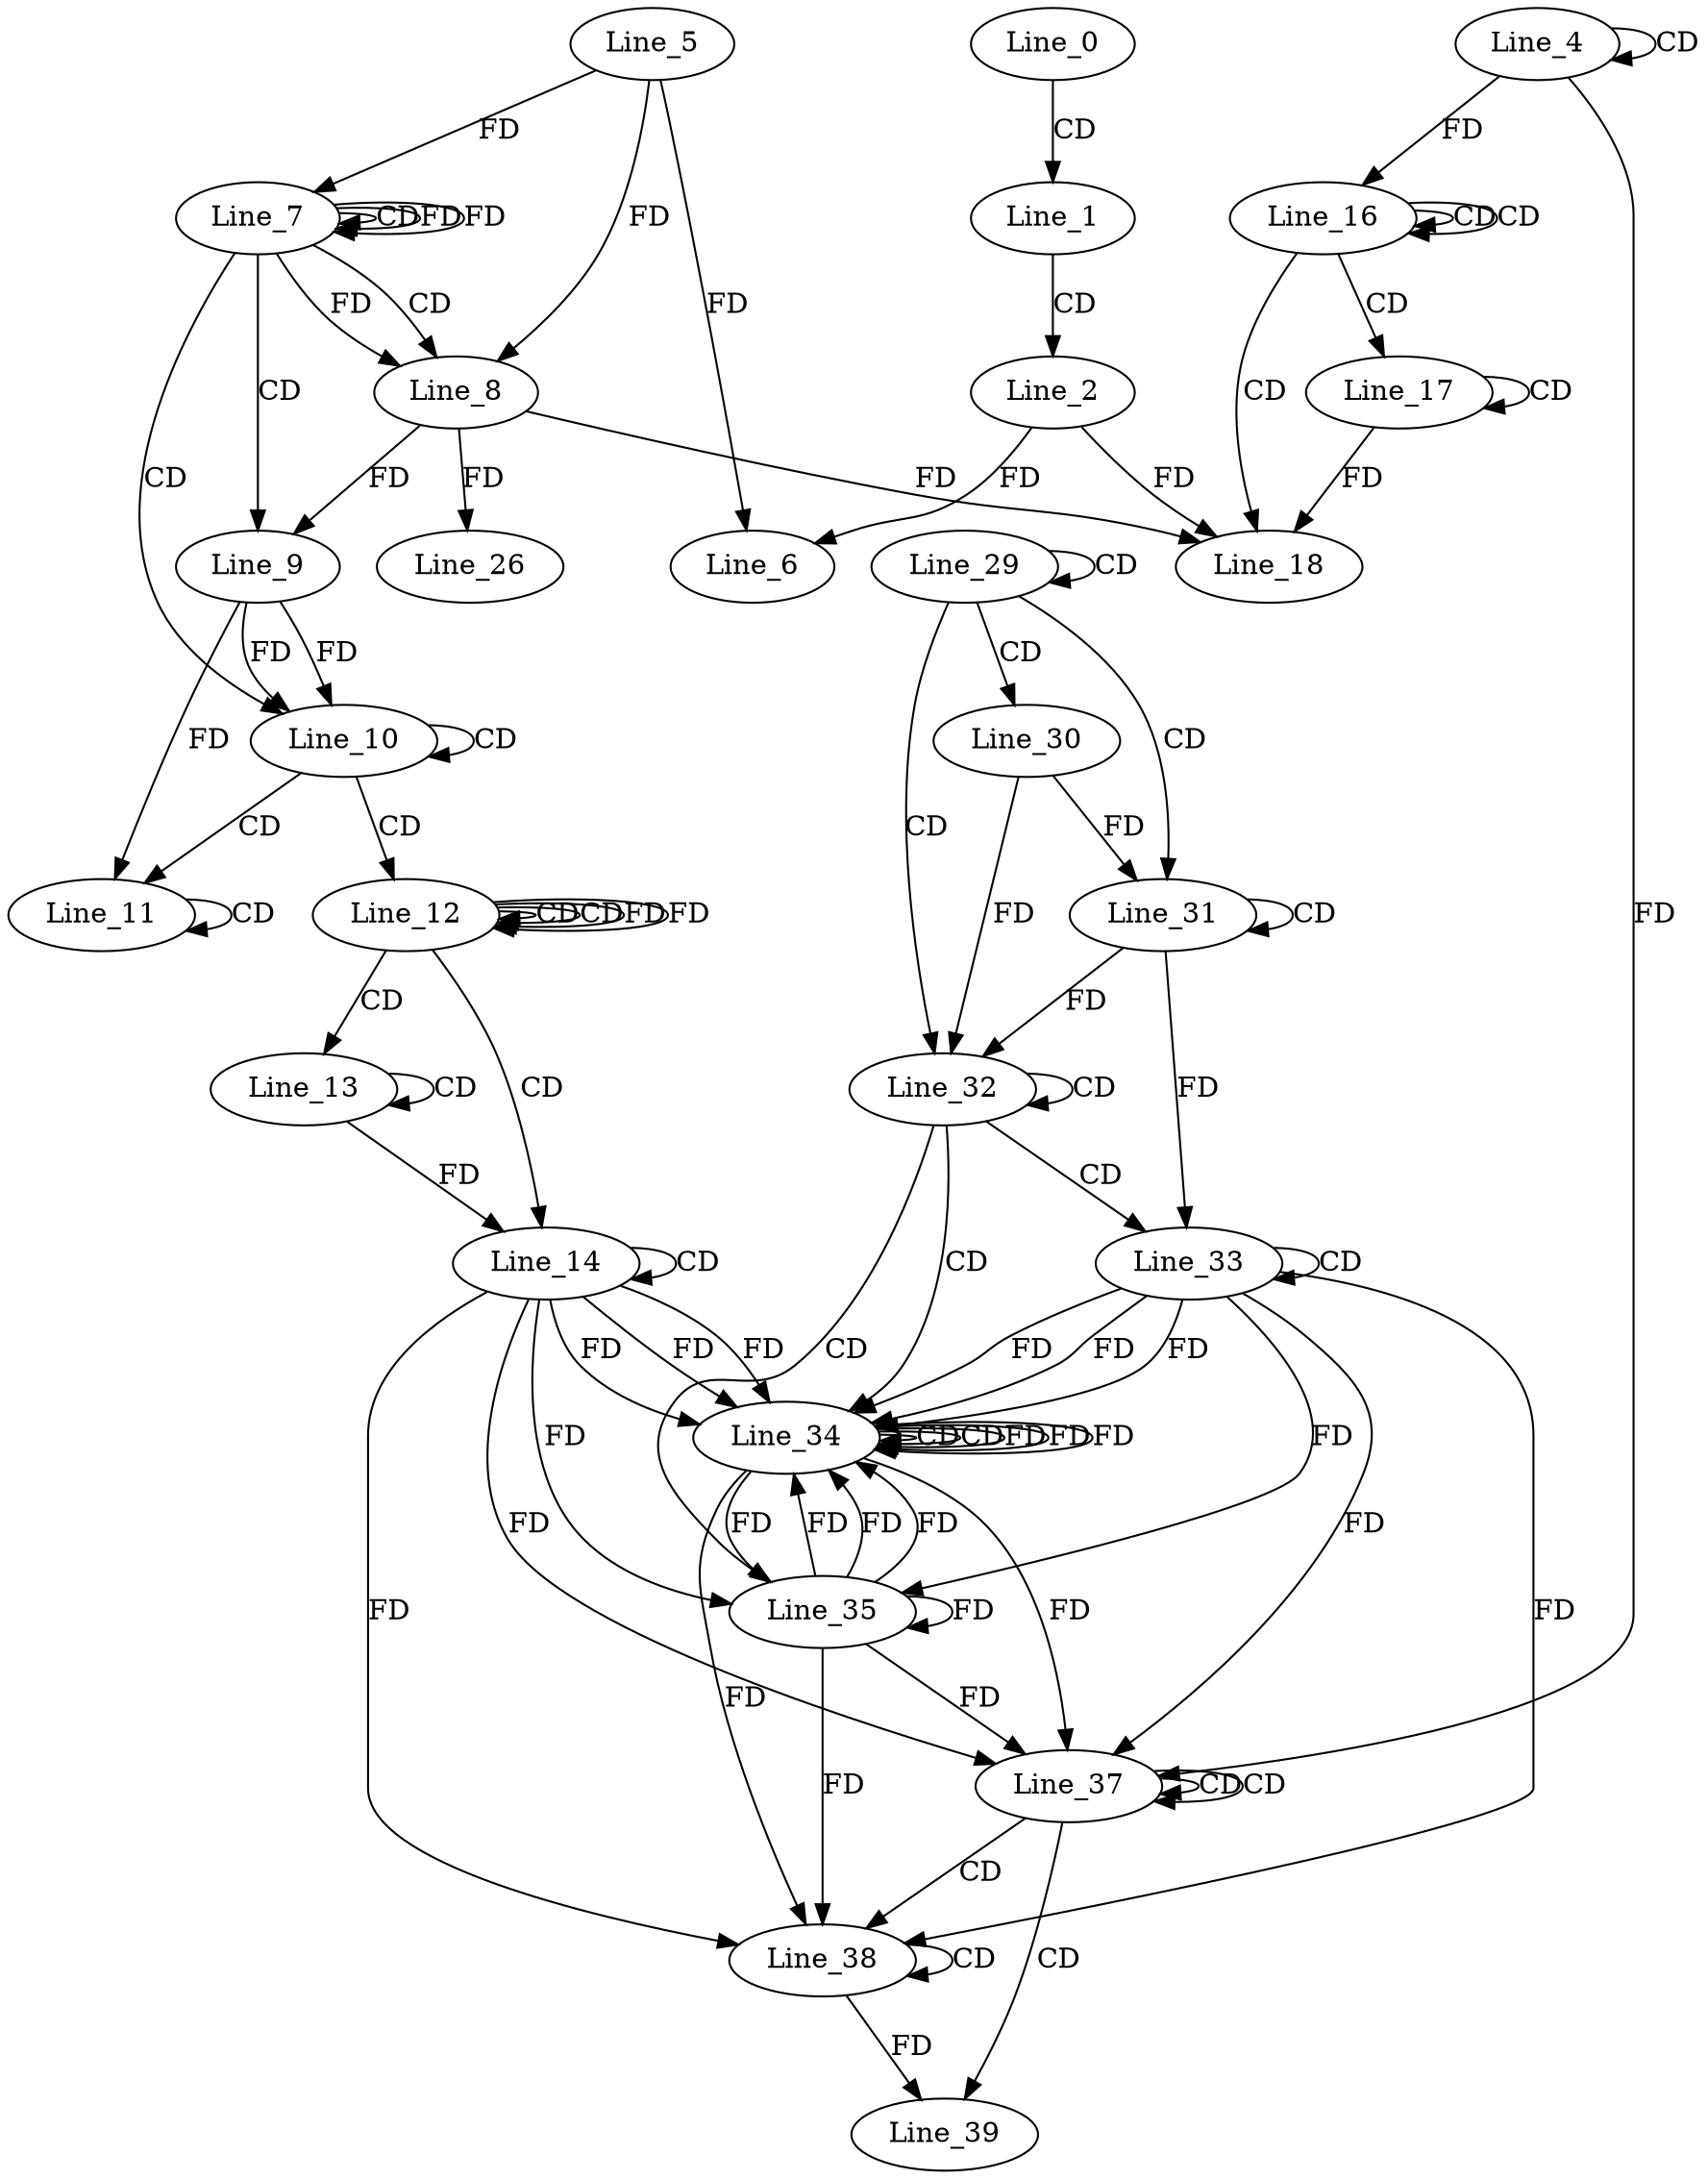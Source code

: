 digraph G {
  Line_0;
  Line_1;
  Line_2;
  Line_4;
  Line_4;
  Line_5;
  Line_6;
  Line_7;
  Line_7;
  Line_7;
  Line_7;
  Line_8;
  Line_8;
  Line_9;
  Line_9;
  Line_10;
  Line_10;
  Line_11;
  Line_11;
  Line_12;
  Line_12;
  Line_12;
  Line_13;
  Line_13;
  Line_14;
  Line_14;
  Line_14;
  Line_16;
  Line_16;
  Line_16;
  Line_17;
  Line_17;
  Line_18;
  Line_26;
  Line_29;
  Line_29;
  Line_30;
  Line_31;
  Line_31;
  Line_32;
  Line_32;
  Line_32;
  Line_32;
  Line_33;
  Line_33;
  Line_33;
  Line_34;
  Line_34;
  Line_34;
  Line_34;
  Line_35;
  Line_35;
  Line_37;
  Line_37;
  Line_37;
  Line_38;
  Line_38;
  Line_39;
  Line_0 -> Line_1 [ label="CD" ];
  Line_1 -> Line_2 [ label="CD" ];
  Line_4 -> Line_4 [ label="CD" ];
  Line_5 -> Line_6 [ label="FD" ];
  Line_2 -> Line_6 [ label="FD" ];
  Line_7 -> Line_7 [ label="CD" ];
  Line_5 -> Line_7 [ label="FD" ];
  Line_7 -> Line_7 [ label="FD" ];
  Line_7 -> Line_8 [ label="CD" ];
  Line_5 -> Line_8 [ label="FD" ];
  Line_7 -> Line_8 [ label="FD" ];
  Line_7 -> Line_9 [ label="CD" ];
  Line_8 -> Line_9 [ label="FD" ];
  Line_7 -> Line_10 [ label="CD" ];
  Line_9 -> Line_10 [ label="FD" ];
  Line_10 -> Line_10 [ label="CD" ];
  Line_9 -> Line_10 [ label="FD" ];
  Line_10 -> Line_11 [ label="CD" ];
  Line_11 -> Line_11 [ label="CD" ];
  Line_9 -> Line_11 [ label="FD" ];
  Line_10 -> Line_12 [ label="CD" ];
  Line_12 -> Line_12 [ label="CD" ];
  Line_12 -> Line_12 [ label="CD" ];
  Line_12 -> Line_12 [ label="FD" ];
  Line_12 -> Line_13 [ label="CD" ];
  Line_13 -> Line_13 [ label="CD" ];
  Line_12 -> Line_14 [ label="CD" ];
  Line_14 -> Line_14 [ label="CD" ];
  Line_13 -> Line_14 [ label="FD" ];
  Line_16 -> Line_16 [ label="CD" ];
  Line_16 -> Line_16 [ label="CD" ];
  Line_4 -> Line_16 [ label="FD" ];
  Line_16 -> Line_17 [ label="CD" ];
  Line_17 -> Line_17 [ label="CD" ];
  Line_16 -> Line_18 [ label="CD" ];
  Line_2 -> Line_18 [ label="FD" ];
  Line_17 -> Line_18 [ label="FD" ];
  Line_8 -> Line_18 [ label="FD" ];
  Line_8 -> Line_26 [ label="FD" ];
  Line_29 -> Line_29 [ label="CD" ];
  Line_29 -> Line_30 [ label="CD" ];
  Line_29 -> Line_31 [ label="CD" ];
  Line_31 -> Line_31 [ label="CD" ];
  Line_30 -> Line_31 [ label="FD" ];
  Line_29 -> Line_32 [ label="CD" ];
  Line_32 -> Line_32 [ label="CD" ];
  Line_30 -> Line_32 [ label="FD" ];
  Line_31 -> Line_32 [ label="FD" ];
  Line_32 -> Line_33 [ label="CD" ];
  Line_33 -> Line_33 [ label="CD" ];
  Line_31 -> Line_33 [ label="FD" ];
  Line_32 -> Line_34 [ label="CD" ];
  Line_33 -> Line_34 [ label="FD" ];
  Line_14 -> Line_34 [ label="FD" ];
  Line_34 -> Line_34 [ label="CD" ];
  Line_33 -> Line_34 [ label="FD" ];
  Line_14 -> Line_34 [ label="FD" ];
  Line_34 -> Line_34 [ label="CD" ];
  Line_33 -> Line_34 [ label="FD" ];
  Line_34 -> Line_34 [ label="FD" ];
  Line_14 -> Line_34 [ label="FD" ];
  Line_32 -> Line_35 [ label="CD" ];
  Line_33 -> Line_35 [ label="FD" ];
  Line_34 -> Line_35 [ label="FD" ];
  Line_35 -> Line_35 [ label="FD" ];
  Line_14 -> Line_35 [ label="FD" ];
  Line_37 -> Line_37 [ label="CD" ];
  Line_37 -> Line_37 [ label="CD" ];
  Line_4 -> Line_37 [ label="FD" ];
  Line_33 -> Line_37 [ label="FD" ];
  Line_34 -> Line_37 [ label="FD" ];
  Line_35 -> Line_37 [ label="FD" ];
  Line_14 -> Line_37 [ label="FD" ];
  Line_37 -> Line_38 [ label="CD" ];
  Line_38 -> Line_38 [ label="CD" ];
  Line_33 -> Line_38 [ label="FD" ];
  Line_34 -> Line_38 [ label="FD" ];
  Line_35 -> Line_38 [ label="FD" ];
  Line_14 -> Line_38 [ label="FD" ];
  Line_37 -> Line_39 [ label="CD" ];
  Line_38 -> Line_39 [ label="FD" ];
  Line_7 -> Line_7 [ label="FD" ];
  Line_12 -> Line_12 [ label="FD" ];
  Line_34 -> Line_34 [ label="FD" ];
  Line_35 -> Line_34 [ label="FD" ];
  Line_34 -> Line_34 [ label="FD" ];
  Line_35 -> Line_34 [ label="FD" ];
  Line_35 -> Line_34 [ label="FD" ];
}
